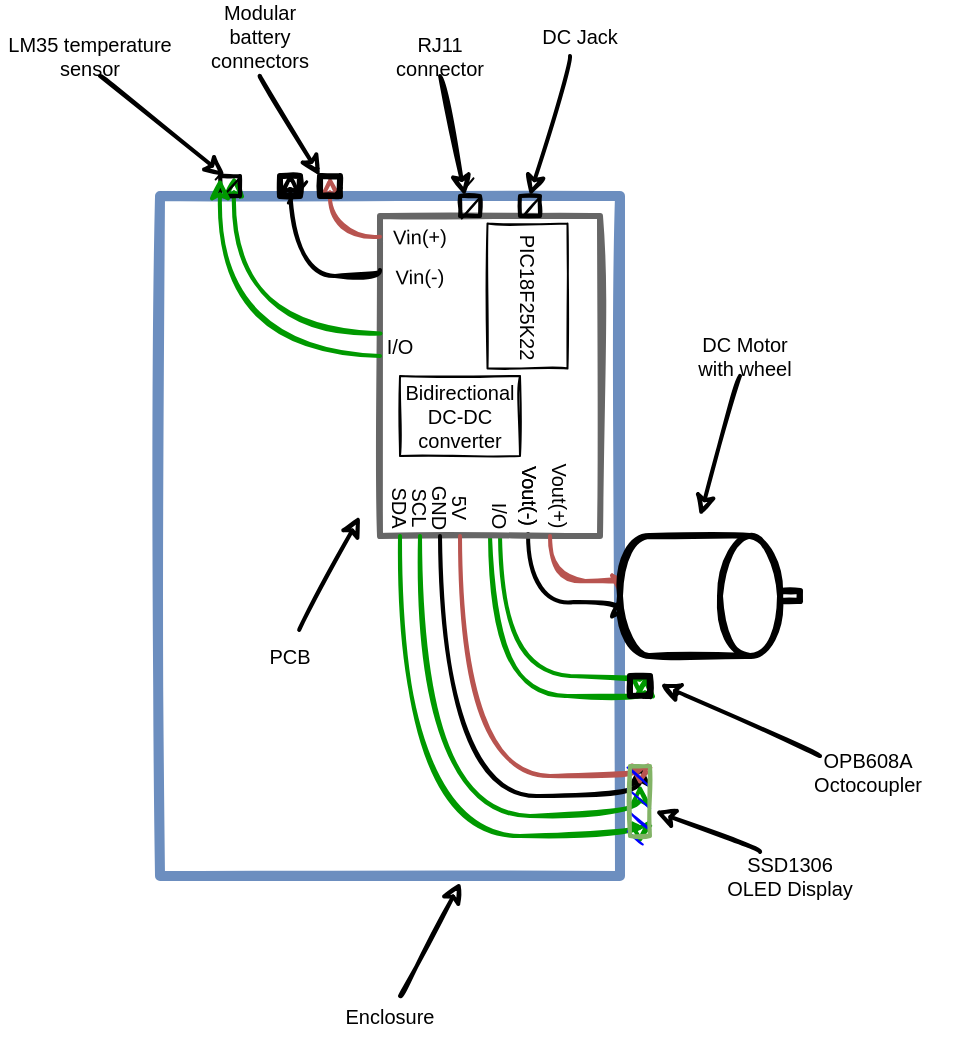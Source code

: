 <mxfile version="13.9.2" type="device"><diagram id="Uohg4EH_YGoyQdmxDAZG" name="Page-1"><mxGraphModel dx="1185" dy="662" grid="0" gridSize="10" guides="1" tooltips="1" connect="1" arrows="1" fold="1" page="1" pageScale="1" pageWidth="2339" pageHeight="3300" math="0" shadow="0"><root><mxCell id="0"/><mxCell id="1" parent="0"/><mxCell id="rv6PFR-eapwGVQtULkbI-1" value="" style="whiteSpace=wrap;html=1;strokeColor=#6c8ebf;fillColor=none;strokeWidth=5;sketch=1;" parent="1" vertex="1"><mxGeometry x="230" y="180" width="230" height="340" as="geometry"/></mxCell><mxCell id="eCFn19jnc7EecwMsASP6-21" value="" style="edgeStyle=elbowEdgeStyle;elbow=vertical;endArrow=classic;html=1;fillColor=#f8cecc;strokeWidth=2;strokeColor=#009900;curved=1;sketch=1;" parent="1" edge="1"><mxGeometry width="50" height="50" relative="1" as="geometry"><mxPoint x="400" y="350" as="sourcePoint"/><mxPoint x="470" y="430" as="targetPoint"/><Array as="points"><mxPoint x="440" y="420"/></Array></mxGeometry></mxCell><mxCell id="eCFn19jnc7EecwMsASP6-20" value="" style="edgeStyle=elbowEdgeStyle;elbow=vertical;endArrow=classic;html=1;fillColor=#f8cecc;strokeWidth=2;strokeColor=#009900;entryX=0.75;entryY=0;entryDx=0;entryDy=0;curved=1;sketch=1;" parent="1" target="eCFn19jnc7EecwMsASP6-19" edge="1"><mxGeometry width="50" height="50" relative="1" as="geometry"><mxPoint x="395" y="350" as="sourcePoint"/><mxPoint x="475" y="430" as="targetPoint"/><Array as="points"><mxPoint x="455" y="430"/></Array></mxGeometry></mxCell><mxCell id="eCFn19jnc7EecwMsASP6-5" value="" style="edgeStyle=elbowEdgeStyle;elbow=vertical;endArrow=classic;html=1;entryX=0.5;entryY=1;entryDx=0;entryDy=0;entryPerimeter=0;exitX=0.673;exitY=0.994;exitDx=0;exitDy=0;exitPerimeter=0;fillColor=#f8cecc;strokeWidth=2;curved=1;sketch=1;" parent="1" source="rv6PFR-eapwGVQtULkbI-2" target="eCFn19jnc7EecwMsASP6-1" edge="1"><mxGeometry width="50" height="50" relative="1" as="geometry"><mxPoint x="412.5" y="360" as="sourcePoint"/><mxPoint x="450" y="390" as="targetPoint"/><Array as="points"><mxPoint x="390" y="383"/></Array></mxGeometry></mxCell><mxCell id="rv6PFR-eapwGVQtULkbI-2" value="" style="whiteSpace=wrap;html=1;strokeColor=#666666;fontColor=#333333;gradientColor=#ffffff;fillColor=none;strokeWidth=3;sketch=1;" parent="1" vertex="1"><mxGeometry x="340" y="190" width="110" height="160" as="geometry"/></mxCell><mxCell id="eCFn19jnc7EecwMsASP6-6" value="" style="edgeStyle=elbowEdgeStyle;elbow=vertical;endArrow=classic;html=1;entryX=1;entryY=0.5;entryDx=0;entryDy=0;exitX=0.673;exitY=0.994;exitDx=0;exitDy=0;exitPerimeter=0;fillColor=#f8cecc;strokeWidth=2;strokeColor=#009900;curved=1;sketch=1;" parent="1" target="rv6PFR-eapwGVQtULkbI-3" edge="1"><mxGeometry width="50" height="50" relative="1" as="geometry"><mxPoint x="350" y="350.0" as="sourcePoint"/><mxPoint x="395.97" y="380.96" as="targetPoint"/><Array as="points"><mxPoint x="410" y="500"/></Array></mxGeometry></mxCell><mxCell id="eCFn19jnc7EecwMsASP6-10" value="" style="edgeStyle=elbowEdgeStyle;elbow=vertical;endArrow=classic;html=1;fillColor=#f8cecc;strokeWidth=2;strokeColor=#009900;curved=1;sketch=1;" parent="1" edge="1"><mxGeometry width="50" height="50" relative="1" as="geometry"><mxPoint x="360" y="350" as="sourcePoint"/><mxPoint x="470" y="474" as="targetPoint"/><Array as="points"><mxPoint x="410" y="490"/></Array></mxGeometry></mxCell><mxCell id="eCFn19jnc7EecwMsASP6-11" value="" style="edgeStyle=elbowEdgeStyle;elbow=vertical;endArrow=classic;html=1;fillColor=#f5f5f5;strokeWidth=2;curved=1;sketch=1;" parent="1" edge="1"><mxGeometry width="50" height="50" relative="1" as="geometry"><mxPoint x="370" y="350" as="sourcePoint"/><mxPoint x="470" y="464" as="targetPoint"/><Array as="points"><mxPoint x="420" y="480"/></Array></mxGeometry></mxCell><mxCell id="eCFn19jnc7EecwMsASP6-12" value="" style="edgeStyle=elbowEdgeStyle;elbow=vertical;endArrow=classic;html=1;fillColor=#f8cecc;strokeWidth=2;strokeColor=#b85450;curved=1;sketch=1;" parent="1" edge="1"><mxGeometry width="50" height="50" relative="1" as="geometry"><mxPoint x="380" y="350" as="sourcePoint"/><mxPoint x="470" y="475" as="targetPoint"/><Array as="points"><mxPoint x="420" y="470"/></Array></mxGeometry></mxCell><mxCell id="rv6PFR-eapwGVQtULkbI-3" value="" style="whiteSpace=wrap;html=1;strokeColor=#82b366;strokeWidth=2;rotation=90;perimeterSpacing=4;fillColor=#0000FF;sketch=1;" parent="1" vertex="1"><mxGeometry x="452.5" y="477.5" width="35" height="10" as="geometry"/></mxCell><mxCell id="eCFn19jnc7EecwMsASP6-13" value="" style="whiteSpace=wrap;html=1;strokeWidth=3;fillColor=none;sketch=1;" parent="1" vertex="1"><mxGeometry x="540" y="377.5" width="10" height="5" as="geometry"/></mxCell><mxCell id="eCFn19jnc7EecwMsASP6-16" value="" style="whiteSpace=wrap;html=1;strokeWidth=2;fillColor=#000000;sketch=1;" parent="1" vertex="1"><mxGeometry x="410" y="180" width="10" height="10" as="geometry"/></mxCell><mxCell id="eCFn19jnc7EecwMsASP6-17" value="" style="whiteSpace=wrap;html=1;strokeWidth=2;fillColor=#000000;sketch=1;" parent="1" vertex="1"><mxGeometry x="380" y="180" width="10" height="10" as="geometry"/></mxCell><mxCell id="eCFn19jnc7EecwMsASP6-18" value="" style="shape=image;html=1;verticalAlign=top;verticalLabelPosition=bottom;labelBackgroundColor=#ffffff;imageAspect=0;aspect=fixed;image=https://cdn4.iconfinder.com/data/icons/green_iconshock/512/wheel.png;strokeWidth=3;fillColor=#000000;sketch=1;" parent="1" vertex="1"><mxGeometry x="530" y="326" width="108" height="108" as="geometry"/></mxCell><mxCell id="eCFn19jnc7EecwMsASP6-19" value="" style="whiteSpace=wrap;html=1;strokeWidth=3;fillColor=#000000;sketch=1;" parent="1" vertex="1"><mxGeometry x="465" y="420" width="10" height="10" as="geometry"/></mxCell><mxCell id="eCFn19jnc7EecwMsASP6-25" value="" style="edgeStyle=elbowEdgeStyle;elbow=vertical;endArrow=classic;html=1;fillColor=#f8cecc;strokeWidth=2;strokeColor=#009900;exitX=0.002;exitY=0.367;exitDx=0;exitDy=0;exitPerimeter=0;curved=1;sketch=1;" parent="1" source="rv6PFR-eapwGVQtULkbI-2" edge="1"><mxGeometry width="50" height="50" relative="1" as="geometry"><mxPoint x="337" y="250" as="sourcePoint"/><mxPoint x="267" y="170" as="targetPoint"/><Array as="points"><mxPoint x="310" y="249"/></Array></mxGeometry></mxCell><mxCell id="eCFn19jnc7EecwMsASP6-27" value="" style="whiteSpace=wrap;html=1;strokeWidth=2;fillColor=#000000;sketch=1;" parent="1" vertex="1"><mxGeometry x="260" y="170" width="10" height="10" as="geometry"/></mxCell><mxCell id="eCFn19jnc7EecwMsASP6-29" value="SDA" style="text;html=1;strokeColor=none;fillColor=none;align=center;verticalAlign=middle;whiteSpace=wrap;rotation=90;fontSize=10;sketch=1;" parent="1" vertex="1"><mxGeometry x="330" y="326" width="40" height="20" as="geometry"/></mxCell><mxCell id="eCFn19jnc7EecwMsASP6-30" value="SCL" style="text;html=1;strokeColor=none;fillColor=none;align=center;verticalAlign=middle;whiteSpace=wrap;rotation=90;fontSize=10;sketch=1;" parent="1" vertex="1"><mxGeometry x="340" y="326" width="40" height="20" as="geometry"/></mxCell><mxCell id="eCFn19jnc7EecwMsASP6-31" value="GND" style="text;html=1;strokeColor=none;fillColor=none;align=center;verticalAlign=middle;whiteSpace=wrap;rotation=90;fontSize=10;sketch=1;" parent="1" vertex="1"><mxGeometry x="350" y="326" width="40" height="20" as="geometry"/></mxCell><mxCell id="eCFn19jnc7EecwMsASP6-32" value="5V" style="text;html=1;strokeColor=none;fillColor=none;align=center;verticalAlign=middle;whiteSpace=wrap;rotation=90;fontSize=10;sketch=1;" parent="1" vertex="1"><mxGeometry x="360" y="326" width="40" height="20" as="geometry"/></mxCell><mxCell id="eCFn19jnc7EecwMsASP6-33" value="I/O" style="text;html=1;strokeColor=none;fillColor=none;align=center;verticalAlign=middle;whiteSpace=wrap;rotation=90;fontSize=10;sketch=1;" parent="1" vertex="1"><mxGeometry x="380" y="330" width="40" height="20" as="geometry"/></mxCell><mxCell id="eCFn19jnc7EecwMsASP6-34" value="Vout(-)" style="text;html=1;strokeColor=none;fillColor=none;align=center;verticalAlign=middle;whiteSpace=wrap;rotation=90;fontSize=10;sketch=1;" parent="1" vertex="1"><mxGeometry x="395" y="320" width="40" height="20" as="geometry"/></mxCell><mxCell id="eCFn19jnc7EecwMsASP6-35" value="Vout(+)" style="text;html=1;strokeColor=none;fillColor=none;align=center;verticalAlign=middle;whiteSpace=wrap;rotation=90;fontSize=10;sketch=1;" parent="1" vertex="1"><mxGeometry x="410" y="320" width="40" height="20" as="geometry"/></mxCell><mxCell id="eCFn19jnc7EecwMsASP6-36" value="" style="edgeStyle=elbowEdgeStyle;elbow=vertical;endArrow=classic;html=1;fillColor=#f8cecc;strokeWidth=2;strokeColor=#b85450;entryX=0.5;entryY=1;entryDx=0;entryDy=0;entryPerimeter=0;curved=1;sketch=1;" parent="1" target="eCFn19jnc7EecwMsASP6-1" edge="1"><mxGeometry width="50" height="50" relative="1" as="geometry"><mxPoint x="425" y="350" as="sourcePoint"/><mxPoint x="515" y="377.5" as="targetPoint"/><Array as="points"><mxPoint x="465" y="372.5"/></Array></mxGeometry></mxCell><mxCell id="eCFn19jnc7EecwMsASP6-1" value="" style="shape=cylinder3;whiteSpace=wrap;html=1;boundedLbl=1;backgroundOutline=1;size=15;rotation=90;strokeWidth=3;flipH=1;sketch=1;" parent="1" vertex="1"><mxGeometry x="470" y="340" width="60" height="80" as="geometry"/></mxCell><mxCell id="eCFn19jnc7EecwMsASP6-37" value="I/O" style="text;html=1;strokeColor=none;fillColor=none;align=center;verticalAlign=middle;whiteSpace=wrap;rotation=0;fontSize=10;sketch=1;" parent="1" vertex="1"><mxGeometry x="330" y="250" width="40" height="10" as="geometry"/></mxCell><mxCell id="eCFn19jnc7EecwMsASP6-39" value="" style="edgeStyle=elbowEdgeStyle;elbow=vertical;endArrow=classic;html=1;exitX=0.673;exitY=0.994;exitDx=0;exitDy=0;exitPerimeter=0;fillColor=#f8cecc;strokeWidth=2;entryX=0.505;entryY=-0.174;entryDx=0;entryDy=0;entryPerimeter=0;curved=1;sketch=1;" parent="1" target="eCFn19jnc7EecwMsASP6-41" edge="1"><mxGeometry width="50" height="50" relative="1" as="geometry"><mxPoint x="340" y="217" as="sourcePoint"/><mxPoint x="294.03" y="186.04" as="targetPoint"/><Array as="points"><mxPoint x="270" y="220"/></Array></mxGeometry></mxCell><mxCell id="eCFn19jnc7EecwMsASP6-40" value="" style="edgeStyle=elbowEdgeStyle;elbow=vertical;endArrow=classic;html=1;fillColor=#f8cecc;strokeWidth=2;strokeColor=#b85450;entryX=0.5;entryY=0;entryDx=0;entryDy=0;exitX=1;exitY=0.5;exitDx=0;exitDy=0;curved=1;sketch=1;" parent="1" source="eCFn19jnc7EecwMsASP6-47" target="eCFn19jnc7EecwMsASP6-42" edge="1"><mxGeometry width="50" height="50" relative="1" as="geometry"><mxPoint x="340" y="193.96" as="sourcePoint"/><mxPoint x="305" y="170.96" as="targetPoint"/><Array as="points"><mxPoint x="320" y="200"/><mxPoint x="345" y="193.46"/></Array></mxGeometry></mxCell><mxCell id="eCFn19jnc7EecwMsASP6-41" value="" style="whiteSpace=wrap;html=1;strokeWidth=3;fillColor=#000000;fontSize=10;sketch=1;" parent="1" vertex="1"><mxGeometry x="290" y="170" width="10" height="10" as="geometry"/></mxCell><mxCell id="eCFn19jnc7EecwMsASP6-42" value="" style="whiteSpace=wrap;html=1;strokeWidth=3;fillColor=#000000;fontSize=10;sketch=1;" parent="1" vertex="1"><mxGeometry x="310" y="170" width="10" height="10" as="geometry"/></mxCell><mxCell id="eCFn19jnc7EecwMsASP6-43" value="Vout(-)" style="text;html=1;strokeColor=none;fillColor=none;align=center;verticalAlign=middle;whiteSpace=wrap;rotation=90;fontSize=10;sketch=1;" parent="1" vertex="1"><mxGeometry x="395" y="320" width="40" height="20" as="geometry"/></mxCell><mxCell id="eCFn19jnc7EecwMsASP6-46" value="Vin(-)" style="text;html=1;strokeColor=none;fillColor=none;align=center;verticalAlign=middle;whiteSpace=wrap;rotation=-1;fontSize=10;direction=west;sketch=1;" parent="1" vertex="1"><mxGeometry x="340" y="210" width="40" height="20" as="geometry"/></mxCell><mxCell id="eCFn19jnc7EecwMsASP6-47" value="Vin(+)" style="text;html=1;strokeColor=none;fillColor=none;align=center;verticalAlign=middle;whiteSpace=wrap;rotation=-1;fontSize=10;direction=west;sketch=1;" parent="1" vertex="1"><mxGeometry x="340" y="190" width="40" height="20" as="geometry"/></mxCell><mxCell id="eCFn19jnc7EecwMsASP6-49" value="PIC18F25K22" style="whiteSpace=wrap;html=1;strokeWidth=1;fontSize=10;rotation=90;sketch=1;" parent="1" vertex="1"><mxGeometry x="377.5" y="210" width="72.5" height="40" as="geometry"/></mxCell><mxCell id="eCFn19jnc7EecwMsASP6-50" value="Bidirectional DC-DC converter" style="whiteSpace=wrap;html=1;strokeWidth=1;fontSize=10;rotation=0;sketch=1;" parent="1" vertex="1"><mxGeometry x="350" y="270" width="60" height="40" as="geometry"/></mxCell><mxCell id="eCFn19jnc7EecwMsASP6-51" value="" style="endArrow=classic;html=1;strokeColor=#000000;strokeWidth=2;fontSize=10;entryX=0.25;entryY=0;entryDx=0;entryDy=0;curved=1;sketch=1;" parent="1" target="eCFn19jnc7EecwMsASP6-27" edge="1"><mxGeometry width="50" height="50" relative="1" as="geometry"><mxPoint x="200" y="120" as="sourcePoint"/><mxPoint x="220" y="100" as="targetPoint"/></mxGeometry></mxCell><mxCell id="eCFn19jnc7EecwMsASP6-53" value="" style="endArrow=classic;html=1;strokeColor=#000000;strokeWidth=2;fontSize=10;curved=1;sketch=1;" parent="1" edge="1"><mxGeometry width="50" height="50" relative="1" as="geometry"><mxPoint x="280" y="120" as="sourcePoint"/><mxPoint x="310" y="170" as="targetPoint"/></mxGeometry></mxCell><mxCell id="eCFn19jnc7EecwMsASP6-54" value="" style="endArrow=classic;html=1;strokeColor=#000000;strokeWidth=2;fontSize=10;entryX=0.25;entryY=0;entryDx=0;entryDy=0;curved=1;sketch=1;" parent="1" edge="1"><mxGeometry width="50" height="50" relative="1" as="geometry"><mxPoint x="370" y="120" as="sourcePoint"/><mxPoint x="382.5" y="180" as="targetPoint"/></mxGeometry></mxCell><mxCell id="eCFn19jnc7EecwMsASP6-55" value="" style="endArrow=classic;html=1;strokeColor=#000000;strokeWidth=2;fontSize=10;curved=1;sketch=1;" parent="1" edge="1"><mxGeometry width="50" height="50" relative="1" as="geometry"><mxPoint x="435" y="110" as="sourcePoint"/><mxPoint x="415" y="180" as="targetPoint"/></mxGeometry></mxCell><mxCell id="eCFn19jnc7EecwMsASP6-57" value="" style="endArrow=classic;html=1;strokeColor=#000000;strokeWidth=2;fontSize=10;curved=1;sketch=1;" parent="1" edge="1"><mxGeometry width="50" height="50" relative="1" as="geometry"><mxPoint x="520" y="270" as="sourcePoint"/><mxPoint x="500" y="340" as="targetPoint"/></mxGeometry></mxCell><mxCell id="eCFn19jnc7EecwMsASP6-58" value="" style="endArrow=classic;html=1;strokeColor=#000000;strokeWidth=2;fontSize=10;curved=1;sketch=1;" parent="1" edge="1"><mxGeometry width="50" height="50" relative="1" as="geometry"><mxPoint x="530" y="507.976" as="sourcePoint"/><mxPoint x="477.5" y="487.5" as="targetPoint"/></mxGeometry></mxCell><mxCell id="eCFn19jnc7EecwMsASP6-59" value="" style="endArrow=classic;html=1;strokeColor=#000000;strokeWidth=2;fontSize=10;curved=1;sketch=1;" parent="1" edge="1"><mxGeometry width="50" height="50" relative="1" as="geometry"><mxPoint x="560" y="460" as="sourcePoint"/><mxPoint x="480" y="424" as="targetPoint"/></mxGeometry></mxCell><mxCell id="eCFn19jnc7EecwMsASP6-60" value="" style="endArrow=classic;html=1;strokeColor=#000000;strokeWidth=2;fontSize=10;entryX=0.654;entryY=1.009;entryDx=0;entryDy=0;entryPerimeter=0;curved=1;sketch=1;" parent="1" target="rv6PFR-eapwGVQtULkbI-1" edge="1"><mxGeometry width="50" height="50" relative="1" as="geometry"><mxPoint x="350" y="580" as="sourcePoint"/><mxPoint x="320" y="620" as="targetPoint"/></mxGeometry></mxCell><mxCell id="eCFn19jnc7EecwMsASP6-61" value="" style="endArrow=classic;html=1;strokeColor=#000000;strokeWidth=2;fontSize=10;entryX=0.654;entryY=1.009;entryDx=0;entryDy=0;entryPerimeter=0;curved=1;sketch=1;" parent="1" edge="1"><mxGeometry width="50" height="50" relative="1" as="geometry"><mxPoint x="299.58" y="396.94" as="sourcePoint"/><mxPoint x="330.0" y="340.0" as="targetPoint"/></mxGeometry></mxCell><mxCell id="eCFn19jnc7EecwMsASP6-62" value="LM35 temperature sensor" style="text;html=1;strokeColor=none;fillColor=none;align=center;verticalAlign=middle;whiteSpace=wrap;fontSize=10;sketch=1;" parent="1" vertex="1"><mxGeometry x="150" y="100" width="90" height="20" as="geometry"/></mxCell><mxCell id="eCFn19jnc7EecwMsASP6-63" value="Modular battery connectors" style="text;html=1;strokeColor=none;fillColor=none;align=center;verticalAlign=middle;whiteSpace=wrap;fontSize=10;sketch=1;" parent="1" vertex="1"><mxGeometry x="260" y="90" width="40" height="20" as="geometry"/></mxCell><mxCell id="eCFn19jnc7EecwMsASP6-64" value="RJ11 connector" style="text;html=1;strokeColor=none;fillColor=none;align=center;verticalAlign=middle;whiteSpace=wrap;fontSize=10;sketch=1;" parent="1" vertex="1"><mxGeometry x="350" y="100" width="40" height="20" as="geometry"/></mxCell><mxCell id="eCFn19jnc7EecwMsASP6-65" value="DC Jack" style="text;html=1;strokeColor=none;fillColor=none;align=center;verticalAlign=middle;whiteSpace=wrap;fontSize=10;sketch=1;" parent="1" vertex="1"><mxGeometry x="420" y="90" width="40" height="20" as="geometry"/></mxCell><mxCell id="eCFn19jnc7EecwMsASP6-66" value="DC Motor with wheel" style="text;html=1;strokeColor=none;fillColor=none;align=center;verticalAlign=middle;whiteSpace=wrap;fontSize=10;sketch=1;" parent="1" vertex="1"><mxGeometry x="495" y="250" width="55" height="20" as="geometry"/></mxCell><mxCell id="eCFn19jnc7EecwMsASP6-67" value="PCB" style="text;html=1;strokeColor=none;fillColor=none;align=center;verticalAlign=middle;whiteSpace=wrap;fontSize=10;sketch=1;" parent="1" vertex="1"><mxGeometry x="275" y="400" width="40" height="20" as="geometry"/></mxCell><mxCell id="eCFn19jnc7EecwMsASP6-68" value="Enclosure" style="text;html=1;strokeColor=none;fillColor=none;align=center;verticalAlign=middle;whiteSpace=wrap;fontSize=10;sketch=1;" parent="1" vertex="1"><mxGeometry x="325" y="580" width="40" height="20" as="geometry"/></mxCell><mxCell id="eCFn19jnc7EecwMsASP6-69" value="SSD1306 OLED Display" style="text;html=1;strokeColor=none;fillColor=none;align=center;verticalAlign=middle;whiteSpace=wrap;fontSize=10;sketch=1;" parent="1" vertex="1"><mxGeometry x="510" y="510" width="70" height="20" as="geometry"/></mxCell><mxCell id="eCFn19jnc7EecwMsASP6-70" value="OPB608A Octocoupler" style="text;html=1;strokeColor=none;fillColor=none;align=center;verticalAlign=middle;whiteSpace=wrap;fontSize=10;sketch=1;" parent="1" vertex="1"><mxGeometry x="564" y="457.5" width="40" height="20" as="geometry"/></mxCell><mxCell id="eCFn19jnc7EecwMsASP6-73" value="" style="edgeStyle=elbowEdgeStyle;elbow=vertical;endArrow=classic;html=1;fillColor=#f8cecc;strokeWidth=2;strokeColor=#009900;exitX=0.25;exitY=1;exitDx=0;exitDy=0;curved=1;sketch=1;" parent="1" source="eCFn19jnc7EecwMsASP6-37" edge="1"><mxGeometry width="50" height="50" relative="1" as="geometry"><mxPoint x="333.22" y="249.72" as="sourcePoint"/><mxPoint x="260" y="171" as="targetPoint"/><Array as="points"><mxPoint x="300" y="260"/></Array></mxGeometry></mxCell></root></mxGraphModel></diagram></mxfile>